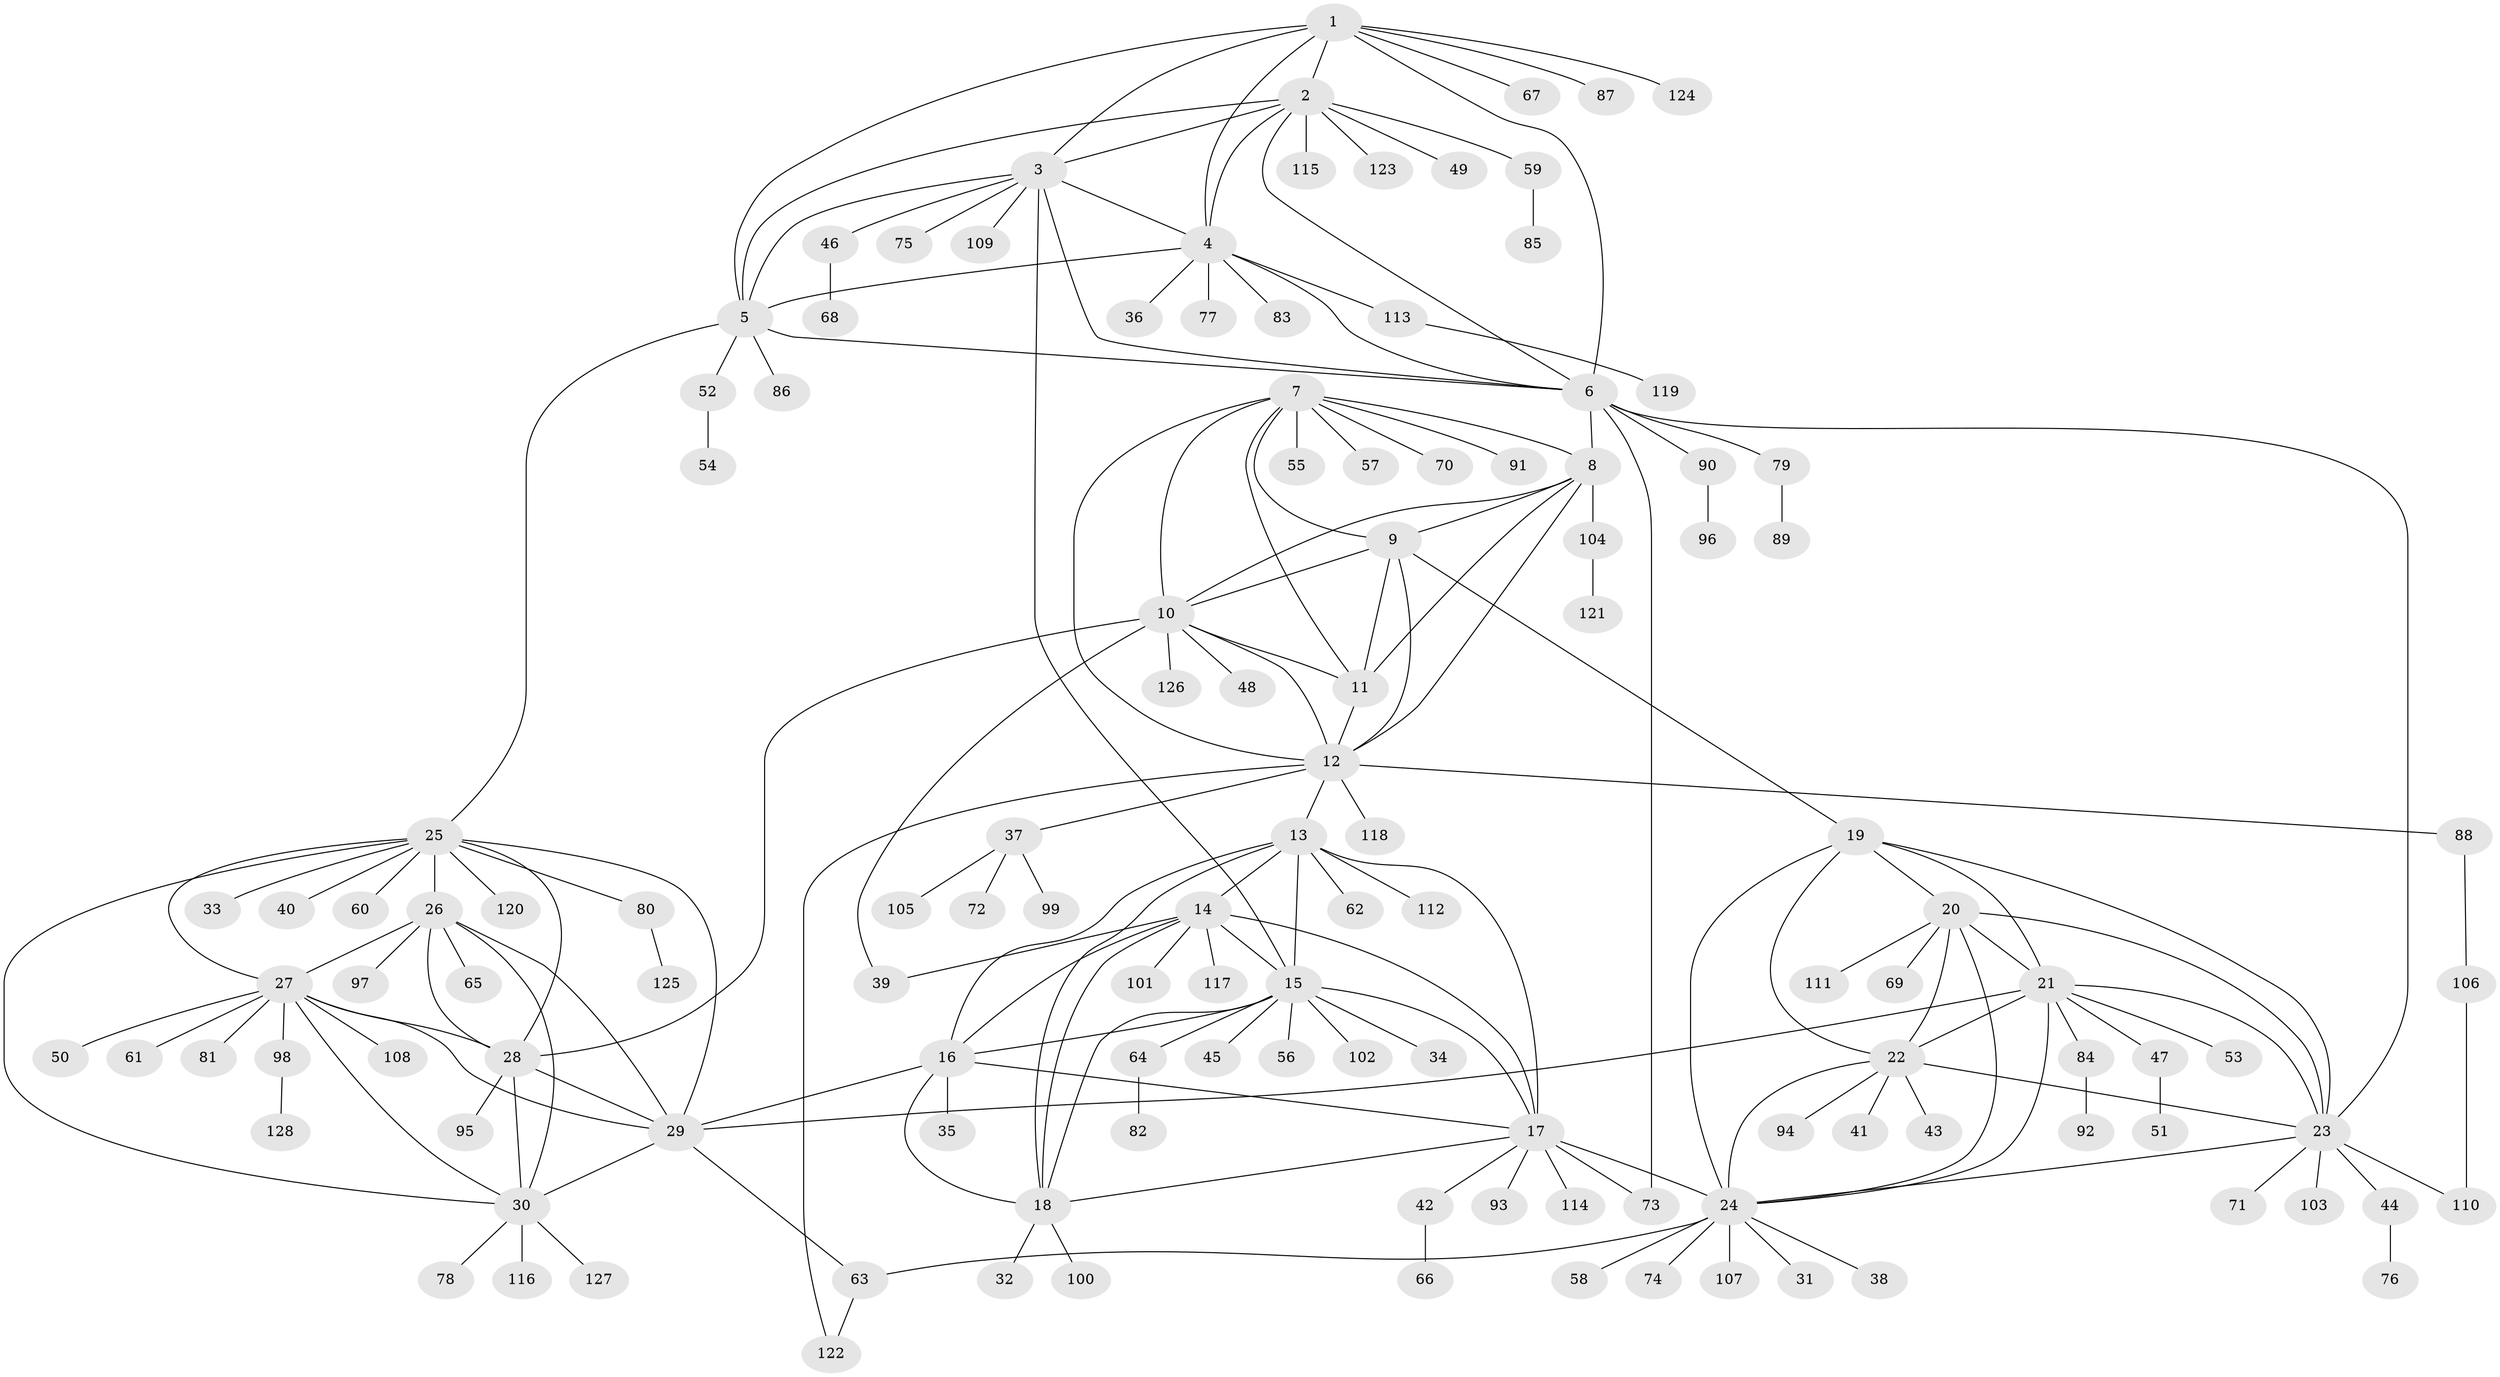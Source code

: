 // coarse degree distribution, {11: 0.02, 8: 0.04, 6: 0.04, 9: 0.05, 4: 0.01, 12: 0.02, 5: 0.02, 7: 0.01, 10: 0.01, 1: 0.68, 3: 0.02, 2: 0.08}
// Generated by graph-tools (version 1.1) at 2025/52/02/27/25 19:52:15]
// undirected, 128 vertices, 188 edges
graph export_dot {
graph [start="1"]
  node [color=gray90,style=filled];
  1;
  2;
  3;
  4;
  5;
  6;
  7;
  8;
  9;
  10;
  11;
  12;
  13;
  14;
  15;
  16;
  17;
  18;
  19;
  20;
  21;
  22;
  23;
  24;
  25;
  26;
  27;
  28;
  29;
  30;
  31;
  32;
  33;
  34;
  35;
  36;
  37;
  38;
  39;
  40;
  41;
  42;
  43;
  44;
  45;
  46;
  47;
  48;
  49;
  50;
  51;
  52;
  53;
  54;
  55;
  56;
  57;
  58;
  59;
  60;
  61;
  62;
  63;
  64;
  65;
  66;
  67;
  68;
  69;
  70;
  71;
  72;
  73;
  74;
  75;
  76;
  77;
  78;
  79;
  80;
  81;
  82;
  83;
  84;
  85;
  86;
  87;
  88;
  89;
  90;
  91;
  92;
  93;
  94;
  95;
  96;
  97;
  98;
  99;
  100;
  101;
  102;
  103;
  104;
  105;
  106;
  107;
  108;
  109;
  110;
  111;
  112;
  113;
  114;
  115;
  116;
  117;
  118;
  119;
  120;
  121;
  122;
  123;
  124;
  125;
  126;
  127;
  128;
  1 -- 2;
  1 -- 3;
  1 -- 4;
  1 -- 5;
  1 -- 6;
  1 -- 67;
  1 -- 87;
  1 -- 124;
  2 -- 3;
  2 -- 4;
  2 -- 5;
  2 -- 6;
  2 -- 49;
  2 -- 59;
  2 -- 115;
  2 -- 123;
  3 -- 4;
  3 -- 5;
  3 -- 6;
  3 -- 15;
  3 -- 46;
  3 -- 75;
  3 -- 109;
  4 -- 5;
  4 -- 6;
  4 -- 36;
  4 -- 77;
  4 -- 83;
  4 -- 113;
  5 -- 6;
  5 -- 25;
  5 -- 52;
  5 -- 86;
  6 -- 8;
  6 -- 23;
  6 -- 73;
  6 -- 79;
  6 -- 90;
  7 -- 8;
  7 -- 9;
  7 -- 10;
  7 -- 11;
  7 -- 12;
  7 -- 55;
  7 -- 57;
  7 -- 70;
  7 -- 91;
  8 -- 9;
  8 -- 10;
  8 -- 11;
  8 -- 12;
  8 -- 104;
  9 -- 10;
  9 -- 11;
  9 -- 12;
  9 -- 19;
  10 -- 11;
  10 -- 12;
  10 -- 28;
  10 -- 39;
  10 -- 48;
  10 -- 126;
  11 -- 12;
  12 -- 13;
  12 -- 37;
  12 -- 88;
  12 -- 118;
  12 -- 122;
  13 -- 14;
  13 -- 15;
  13 -- 16;
  13 -- 17;
  13 -- 18;
  13 -- 62;
  13 -- 112;
  14 -- 15;
  14 -- 16;
  14 -- 17;
  14 -- 18;
  14 -- 39;
  14 -- 101;
  14 -- 117;
  15 -- 16;
  15 -- 17;
  15 -- 18;
  15 -- 34;
  15 -- 45;
  15 -- 56;
  15 -- 64;
  15 -- 102;
  16 -- 17;
  16 -- 18;
  16 -- 29;
  16 -- 35;
  17 -- 18;
  17 -- 24;
  17 -- 42;
  17 -- 73;
  17 -- 93;
  17 -- 114;
  18 -- 32;
  18 -- 100;
  19 -- 20;
  19 -- 21;
  19 -- 22;
  19 -- 23;
  19 -- 24;
  20 -- 21;
  20 -- 22;
  20 -- 23;
  20 -- 24;
  20 -- 69;
  20 -- 111;
  21 -- 22;
  21 -- 23;
  21 -- 24;
  21 -- 29;
  21 -- 47;
  21 -- 53;
  21 -- 84;
  22 -- 23;
  22 -- 24;
  22 -- 41;
  22 -- 43;
  22 -- 94;
  23 -- 24;
  23 -- 44;
  23 -- 71;
  23 -- 103;
  23 -- 110;
  24 -- 31;
  24 -- 38;
  24 -- 58;
  24 -- 63;
  24 -- 74;
  24 -- 107;
  25 -- 26;
  25 -- 27;
  25 -- 28;
  25 -- 29;
  25 -- 30;
  25 -- 33;
  25 -- 40;
  25 -- 60;
  25 -- 80;
  25 -- 120;
  26 -- 27;
  26 -- 28;
  26 -- 29;
  26 -- 30;
  26 -- 65;
  26 -- 97;
  27 -- 28;
  27 -- 29;
  27 -- 30;
  27 -- 50;
  27 -- 61;
  27 -- 81;
  27 -- 98;
  27 -- 108;
  28 -- 29;
  28 -- 30;
  28 -- 95;
  29 -- 30;
  29 -- 63;
  30 -- 78;
  30 -- 116;
  30 -- 127;
  37 -- 72;
  37 -- 99;
  37 -- 105;
  42 -- 66;
  44 -- 76;
  46 -- 68;
  47 -- 51;
  52 -- 54;
  59 -- 85;
  63 -- 122;
  64 -- 82;
  79 -- 89;
  80 -- 125;
  84 -- 92;
  88 -- 106;
  90 -- 96;
  98 -- 128;
  104 -- 121;
  106 -- 110;
  113 -- 119;
}
